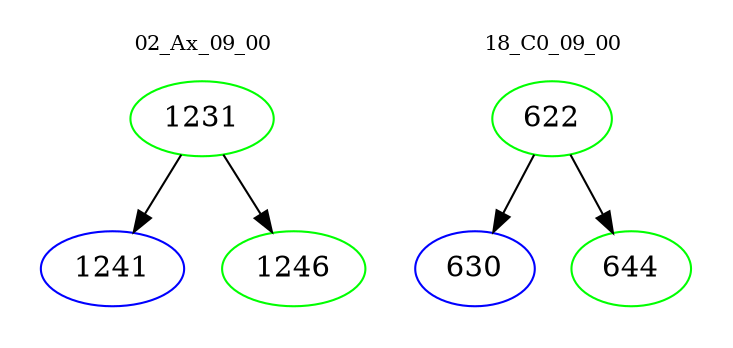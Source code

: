 digraph{
subgraph cluster_0 {
color = white
label = "02_Ax_09_00";
fontsize=10;
T0_1231 [label="1231", color="green"]
T0_1231 -> T0_1241 [color="black"]
T0_1241 [label="1241", color="blue"]
T0_1231 -> T0_1246 [color="black"]
T0_1246 [label="1246", color="green"]
}
subgraph cluster_1 {
color = white
label = "18_C0_09_00";
fontsize=10;
T1_622 [label="622", color="green"]
T1_622 -> T1_630 [color="black"]
T1_630 [label="630", color="blue"]
T1_622 -> T1_644 [color="black"]
T1_644 [label="644", color="green"]
}
}
